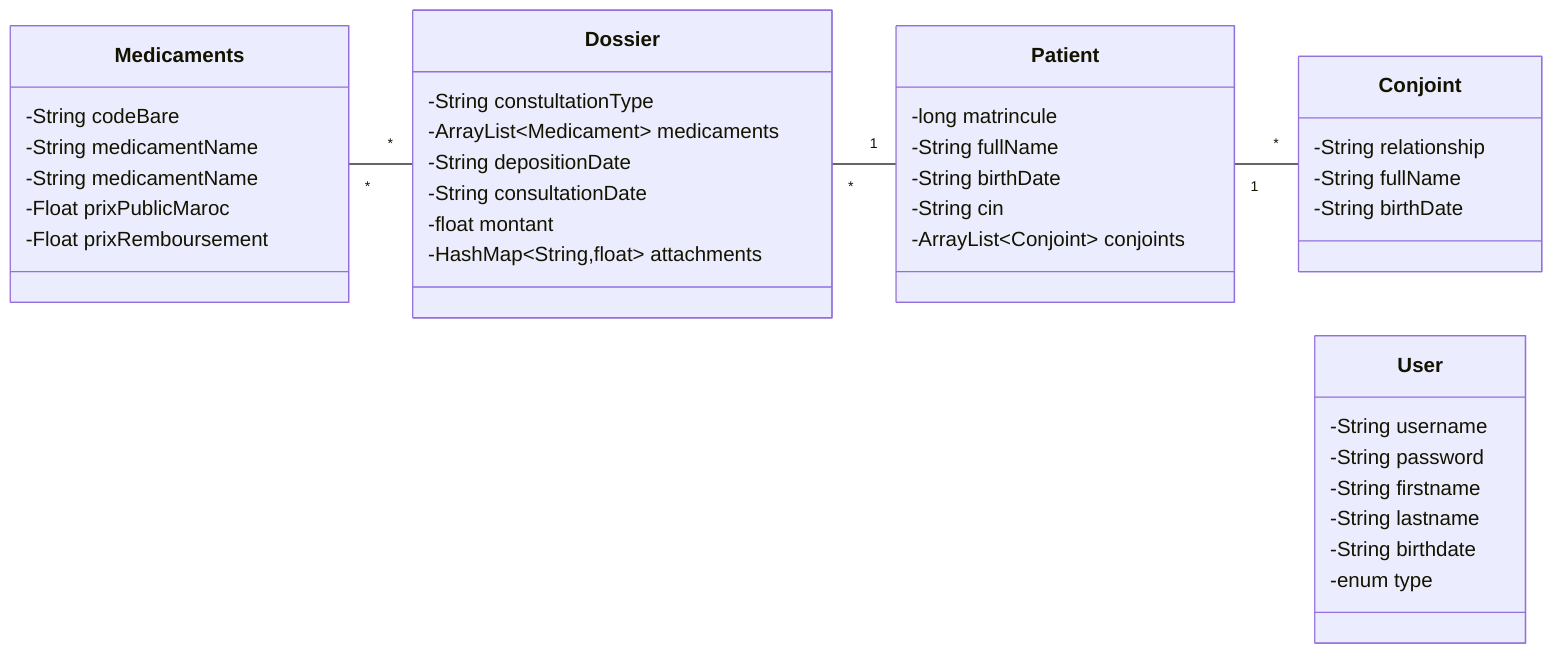 classDiagram 
direction RL
class Patient{
    -long matrincule
    -String fullName
    -String birthDate
    -String cin
    -ArrayList~Conjoint~ conjoints
}

class Conjoint{
    -String relationship
    -String fullName
    -String birthDate
}

class Dossier{
    -String constultationType
    -ArrayList~Medicament~ medicaments
    -String depositionDate
    -String consultationDate
    -float montant
    -HashMap~String,float~ attachments

}

class Medicaments{
    -String codeBare
    -String medicamentName
    -String medicamentName
    -Float prixPublicMaroc
    -Float prixRemboursement
}

class User{
    -String username
    -String password
    -String firstname
    -String lastname
    -String birthdate
    -enum type
}

Conjoint "*"--"1" Patient
Patient "1"--"*"Dossier
Dossier"*"--"*"Medicaments